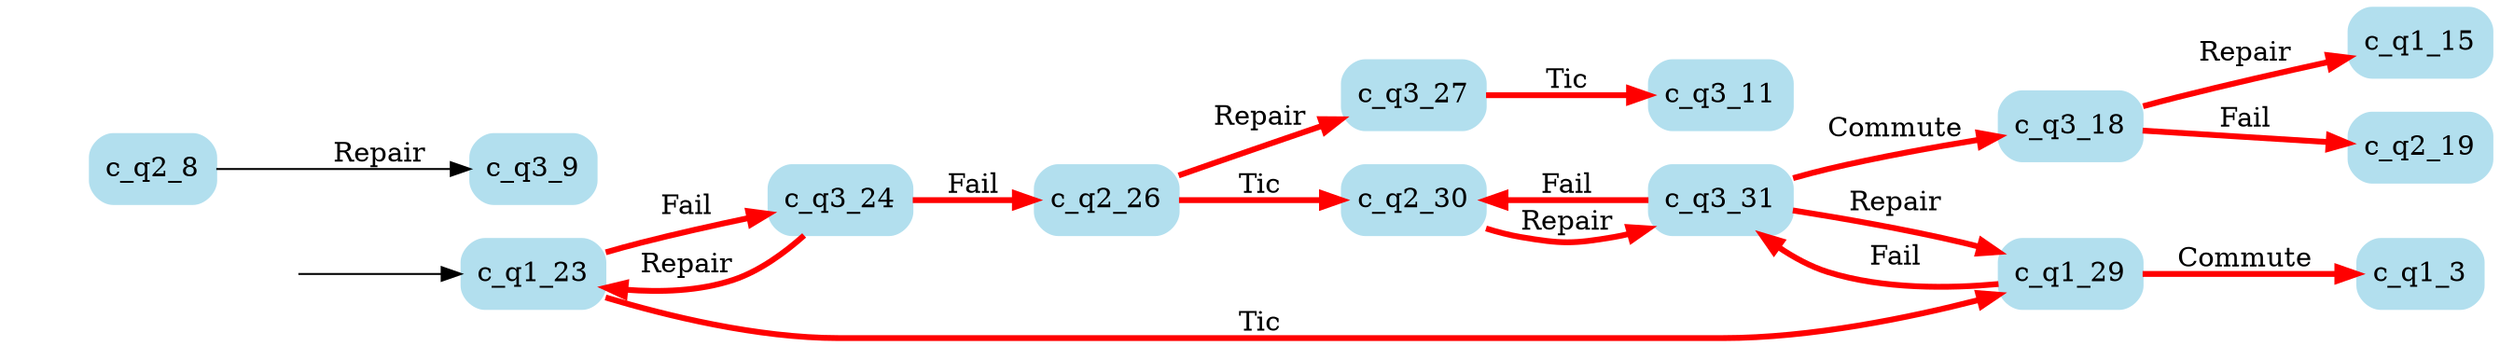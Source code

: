 digraph G {

	rankdir = LR;

	start_c_q1_23[style=invisible];

	node[shape=box, style="rounded, filled", color=lightblue2];

	c_q3_31[label="c_q3_31"];
	c_q3_24[label="c_q3_24"];
	c_q1_3[label="c_q1_3"];
	c_q3_9[label="c_q3_9"];
	c_q2_30[label="c_q2_30"];
	c_q2_26[label="c_q2_26"];
	c_q2_8[label="c_q2_8"];
	c_q3_11[label="c_q3_11"];
	c_q2_19[label="c_q2_19"];
	c_q3_27[label="c_q3_27"];
	c_q1_29[label="c_q1_29"];
	c_q1_15[label="c_q1_15"];
	c_q3_18[label="c_q3_18"];
	c_q1_23[label="c_q1_23"];

	start_c_q1_23 -> c_q1_23;
	c_q1_23 -> c_q1_29[label="Tic", penwidth=3, color=red];
	c_q1_29 -> c_q1_3[label="Commute", penwidth=3, color=red];
	c_q1_29 -> c_q3_31[label="Fail", penwidth=3, color=red];
	c_q2_26 -> c_q2_30[label="Tic", penwidth=3, color=red];
	c_q2_8 -> c_q3_9[label="Repair"];
	c_q3_27 -> c_q3_11[label="Tic", penwidth=3, color=red];
	c_q3_31 -> c_q3_18[label="Commute", penwidth=3, color=red];
	c_q3_18 -> c_q1_15[label="Repair", penwidth=3, color=red];
	c_q3_31 -> c_q2_30[label="Fail", penwidth=3, color=red];
	c_q3_18 -> c_q2_19[label="Fail", penwidth=3, color=red];
	c_q1_23 -> c_q3_24[label="Fail", penwidth=3, color=red];
	c_q3_24 -> c_q1_23[label="Repair", penwidth=3, color=red];
	c_q3_24 -> c_q2_26[label="Fail", penwidth=3, color=red];
	c_q2_26 -> c_q3_27[label="Repair", penwidth=3, color=red];
	c_q3_31 -> c_q1_29[label="Repair", penwidth=3, color=red];
	c_q2_30 -> c_q3_31[label="Repair", penwidth=3, color=red];

}